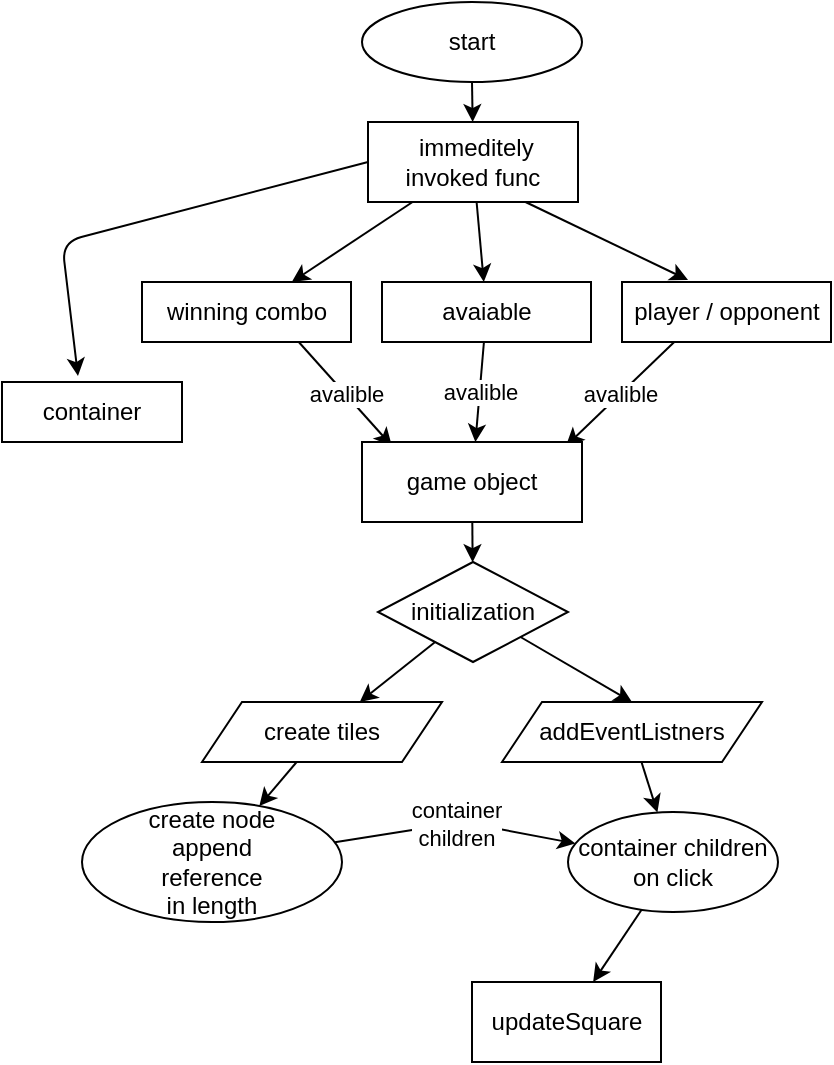 <mxfile>
    <diagram id="6arv4hz3VOLwR6ar91Qp" name="Page-1">
        <mxGraphModel dx="445" dy="420" grid="1" gridSize="10" guides="1" tooltips="1" connect="1" arrows="1" fold="1" page="1" pageScale="1" pageWidth="850" pageHeight="1100" math="0" shadow="0">
            <root>
                <mxCell id="0"/>
                <mxCell id="1" parent="0"/>
                <mxCell id="4" value="" style="edgeStyle=none;html=1;" parent="1" source="2" target="3" edge="1">
                    <mxGeometry relative="1" as="geometry"/>
                </mxCell>
                <mxCell id="2" value="start" style="ellipse;whiteSpace=wrap;html=1;" parent="1" vertex="1">
                    <mxGeometry x="370" y="20" width="110" height="40" as="geometry"/>
                </mxCell>
                <mxCell id="6" value="" style="edgeStyle=none;html=1;" parent="1" source="3" target="5" edge="1">
                    <mxGeometry relative="1" as="geometry"/>
                </mxCell>
                <mxCell id="9" value="&lt;br&gt;" style="edgeStyle=none;html=1;" parent="1" source="3" target="7" edge="1">
                    <mxGeometry relative="1" as="geometry"/>
                </mxCell>
                <mxCell id="11" style="edgeStyle=none;html=1;exitX=0.75;exitY=1;exitDx=0;exitDy=0;entryX=0.316;entryY=-0.033;entryDx=0;entryDy=0;entryPerimeter=0;" parent="1" source="3" target="8" edge="1">
                    <mxGeometry relative="1" as="geometry"/>
                </mxCell>
                <mxCell id="13" style="edgeStyle=none;html=1;exitX=0;exitY=0.5;exitDx=0;exitDy=0;entryX=0.422;entryY=-0.1;entryDx=0;entryDy=0;entryPerimeter=0;" parent="1" source="3" target="12" edge="1">
                    <mxGeometry relative="1" as="geometry">
                        <mxPoint x="210" y="120" as="targetPoint"/>
                        <Array as="points">
                            <mxPoint x="220" y="140"/>
                        </Array>
                    </mxGeometry>
                </mxCell>
                <mxCell id="3" value="&amp;nbsp;immeditely&lt;br&gt;invoked func" style="whiteSpace=wrap;html=1;" parent="1" vertex="1">
                    <mxGeometry x="373" y="80" width="105" height="40" as="geometry"/>
                </mxCell>
                <mxCell id="15" value="avalible" style="edgeStyle=none;html=1;exitX=0.75;exitY=1;exitDx=0;exitDy=0;entryX=0.136;entryY=0.05;entryDx=0;entryDy=0;entryPerimeter=0;" parent="1" source="5" target="14" edge="1">
                    <mxGeometry relative="1" as="geometry"/>
                </mxCell>
                <mxCell id="5" value="winning combo" style="whiteSpace=wrap;html=1;" parent="1" vertex="1">
                    <mxGeometry x="260" y="160" width="104.5" height="30" as="geometry"/>
                </mxCell>
                <mxCell id="16" value="avalible" style="edgeStyle=none;html=1;" parent="1" source="7" target="14" edge="1">
                    <mxGeometry relative="1" as="geometry"/>
                </mxCell>
                <mxCell id="7" value="avaiable" style="whiteSpace=wrap;html=1;" parent="1" vertex="1">
                    <mxGeometry x="380" y="160" width="104.5" height="30" as="geometry"/>
                </mxCell>
                <mxCell id="17" value="avalible" style="edgeStyle=none;html=1;exitX=0.25;exitY=1;exitDx=0;exitDy=0;entryX=0.927;entryY=0.05;entryDx=0;entryDy=0;entryPerimeter=0;" parent="1" source="8" target="14" edge="1">
                    <mxGeometry relative="1" as="geometry"/>
                </mxCell>
                <mxCell id="8" value="player / opponent" style="whiteSpace=wrap;html=1;" parent="1" vertex="1">
                    <mxGeometry x="500" y="160" width="104.5" height="30" as="geometry"/>
                </mxCell>
                <mxCell id="12" value="container" style="whiteSpace=wrap;html=1;" parent="1" vertex="1">
                    <mxGeometry x="190" y="210" width="90" height="30" as="geometry"/>
                </mxCell>
                <mxCell id="19" value="" style="edgeStyle=none;html=1;" parent="1" source="14" target="18" edge="1">
                    <mxGeometry relative="1" as="geometry"/>
                </mxCell>
                <mxCell id="14" value="game object" style="whiteSpace=wrap;html=1;" parent="1" vertex="1">
                    <mxGeometry x="370" y="240" width="110" height="40" as="geometry"/>
                </mxCell>
                <mxCell id="22" value="" style="edgeStyle=none;html=1;" parent="1" source="18" target="21" edge="1">
                    <mxGeometry relative="1" as="geometry"/>
                </mxCell>
                <mxCell id="24" style="edgeStyle=none;html=1;exitX=1;exitY=1;exitDx=0;exitDy=0;entryX=0.5;entryY=0;entryDx=0;entryDy=0;" parent="1" source="18" target="23" edge="1">
                    <mxGeometry relative="1" as="geometry"/>
                </mxCell>
                <mxCell id="18" value="initialization" style="rhombus;whiteSpace=wrap;html=1;" parent="1" vertex="1">
                    <mxGeometry x="378" y="300" width="95" height="50" as="geometry"/>
                </mxCell>
                <mxCell id="26" value="" style="edgeStyle=none;html=1;" parent="1" source="21" target="25" edge="1">
                    <mxGeometry relative="1" as="geometry"/>
                </mxCell>
                <mxCell id="21" value="create tiles" style="shape=parallelogram;perimeter=parallelogramPerimeter;whiteSpace=wrap;html=1;fixedSize=1;" parent="1" vertex="1">
                    <mxGeometry x="290" y="370" width="120" height="30" as="geometry"/>
                </mxCell>
                <mxCell id="28" value="" style="edgeStyle=none;html=1;" edge="1" parent="1" source="23" target="27">
                    <mxGeometry relative="1" as="geometry"/>
                </mxCell>
                <mxCell id="23" value="addEventListners" style="shape=parallelogram;perimeter=parallelogramPerimeter;whiteSpace=wrap;html=1;fixedSize=1;" parent="1" vertex="1">
                    <mxGeometry x="440" y="370" width="130" height="30" as="geometry"/>
                </mxCell>
                <mxCell id="29" value="container&lt;br&gt;children" style="edgeStyle=none;html=1;" edge="1" parent="1" source="25" target="27">
                    <mxGeometry relative="1" as="geometry">
                        <Array as="points">
                            <mxPoint x="420" y="430"/>
                        </Array>
                    </mxGeometry>
                </mxCell>
                <mxCell id="25" value="create node&lt;br&gt;append&lt;br&gt;reference&lt;br&gt;in length" style="ellipse;whiteSpace=wrap;html=1;" parent="1" vertex="1">
                    <mxGeometry x="230" y="420" width="130" height="60" as="geometry"/>
                </mxCell>
                <mxCell id="31" value="" style="edgeStyle=none;html=1;" edge="1" parent="1" source="27" target="30">
                    <mxGeometry relative="1" as="geometry"/>
                </mxCell>
                <mxCell id="27" value="container children on click" style="ellipse;whiteSpace=wrap;html=1;" vertex="1" parent="1">
                    <mxGeometry x="473" y="425" width="105" height="50" as="geometry"/>
                </mxCell>
                <mxCell id="30" value="updateSquare" style="whiteSpace=wrap;html=1;" vertex="1" parent="1">
                    <mxGeometry x="425" y="510" width="94.5" height="40" as="geometry"/>
                </mxCell>
            </root>
        </mxGraphModel>
    </diagram>
</mxfile>
